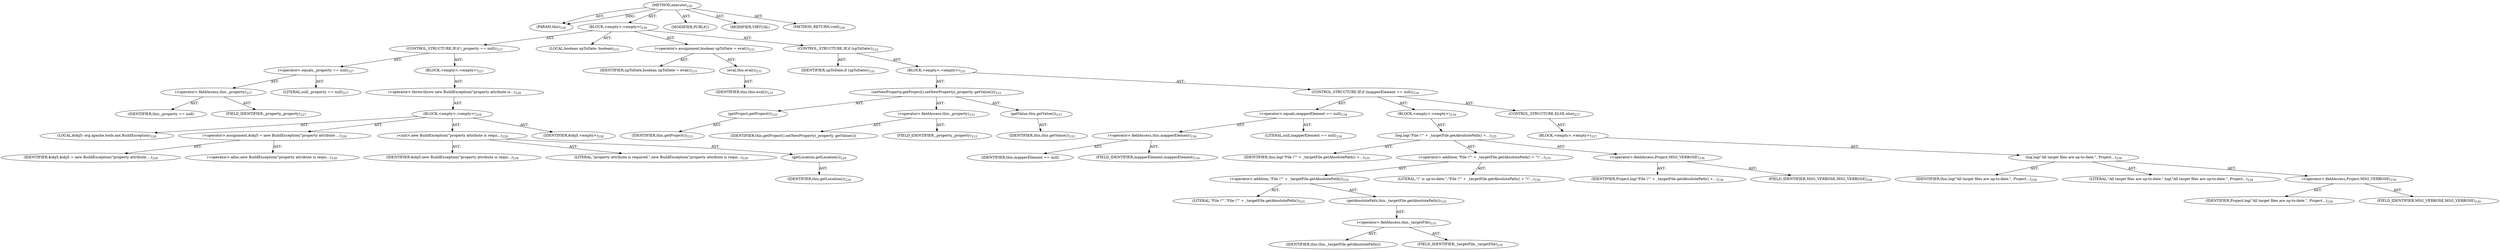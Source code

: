 digraph "execute" {  
"111669149704" [label = <(METHOD,execute)<SUB>226</SUB>> ]
"115964116994" [label = <(PARAM,this)<SUB>226</SUB>> ]
"25769803799" [label = <(BLOCK,&lt;empty&gt;,&lt;empty&gt;)<SUB>226</SUB>> ]
"47244640266" [label = <(CONTROL_STRUCTURE,IF,if (_property == null))<SUB>227</SUB>> ]
"30064771200" [label = <(&lt;operator&gt;.equals,_property == null)<SUB>227</SUB>> ]
"30064771201" [label = <(&lt;operator&gt;.fieldAccess,this._property)<SUB>227</SUB>> ]
"68719476821" [label = <(IDENTIFIER,this,_property == null)> ]
"55834574880" [label = <(FIELD_IDENTIFIER,_property,_property)<SUB>227</SUB>> ]
"90194313245" [label = <(LITERAL,null,_property == null)<SUB>227</SUB>> ]
"25769803800" [label = <(BLOCK,&lt;empty&gt;,&lt;empty&gt;)<SUB>227</SUB>> ]
"30064771202" [label = <(&lt;operator&gt;.throw,throw new BuildException(&quot;property attribute is...)<SUB>228</SUB>> ]
"25769803801" [label = <(BLOCK,&lt;empty&gt;,&lt;empty&gt;)<SUB>228</SUB>> ]
"94489280522" [label = <(LOCAL,$obj5: org.apache.tools.ant.BuildException)<SUB>228</SUB>> ]
"30064771203" [label = <(&lt;operator&gt;.assignment,$obj5 = new BuildException(&quot;property attribute ...)<SUB>228</SUB>> ]
"68719476822" [label = <(IDENTIFIER,$obj5,$obj5 = new BuildException(&quot;property attribute ...)<SUB>228</SUB>> ]
"30064771204" [label = <(&lt;operator&gt;.alloc,new BuildException(&quot;property attribute is requi...)<SUB>228</SUB>> ]
"30064771205" [label = <(&lt;init&gt;,new BuildException(&quot;property attribute is requi...)<SUB>228</SUB>> ]
"68719476823" [label = <(IDENTIFIER,$obj5,new BuildException(&quot;property attribute is requi...)<SUB>228</SUB>> ]
"90194313246" [label = <(LITERAL,&quot;property attribute is required.&quot;,new BuildException(&quot;property attribute is requi...)<SUB>228</SUB>> ]
"30064771206" [label = <(getLocation,getLocation())<SUB>229</SUB>> ]
"68719476743" [label = <(IDENTIFIER,this,getLocation())<SUB>229</SUB>> ]
"68719476824" [label = <(IDENTIFIER,$obj5,&lt;empty&gt;)<SUB>228</SUB>> ]
"94489280523" [label = <(LOCAL,boolean upToDate: boolean)<SUB>231</SUB>> ]
"30064771207" [label = <(&lt;operator&gt;.assignment,boolean upToDate = eval())<SUB>231</SUB>> ]
"68719476825" [label = <(IDENTIFIER,upToDate,boolean upToDate = eval())<SUB>231</SUB>> ]
"30064771208" [label = <(eval,this.eval())<SUB>231</SUB>> ]
"68719476744" [label = <(IDENTIFIER,this,this.eval())<SUB>231</SUB>> ]
"47244640267" [label = <(CONTROL_STRUCTURE,IF,if (upToDate))<SUB>232</SUB>> ]
"68719476826" [label = <(IDENTIFIER,upToDate,if (upToDate))<SUB>232</SUB>> ]
"25769803802" [label = <(BLOCK,&lt;empty&gt;,&lt;empty&gt;)<SUB>232</SUB>> ]
"30064771209" [label = <(setNewProperty,getProject().setNewProperty(_property, getValue()))<SUB>233</SUB>> ]
"30064771210" [label = <(getProject,getProject())<SUB>233</SUB>> ]
"68719476746" [label = <(IDENTIFIER,this,getProject())<SUB>233</SUB>> ]
"30064771211" [label = <(&lt;operator&gt;.fieldAccess,this._property)<SUB>233</SUB>> ]
"68719476827" [label = <(IDENTIFIER,this,getProject().setNewProperty(_property, getValue()))> ]
"55834574881" [label = <(FIELD_IDENTIFIER,_property,_property)<SUB>233</SUB>> ]
"30064771212" [label = <(getValue,this.getValue())<SUB>233</SUB>> ]
"68719476745" [label = <(IDENTIFIER,this,this.getValue())<SUB>233</SUB>> ]
"47244640268" [label = <(CONTROL_STRUCTURE,IF,if (mapperElement == null))<SUB>234</SUB>> ]
"30064771213" [label = <(&lt;operator&gt;.equals,mapperElement == null)<SUB>234</SUB>> ]
"30064771214" [label = <(&lt;operator&gt;.fieldAccess,this.mapperElement)<SUB>234</SUB>> ]
"68719476828" [label = <(IDENTIFIER,this,mapperElement == null)> ]
"55834574882" [label = <(FIELD_IDENTIFIER,mapperElement,mapperElement)<SUB>234</SUB>> ]
"90194313247" [label = <(LITERAL,null,mapperElement == null)<SUB>234</SUB>> ]
"25769803803" [label = <(BLOCK,&lt;empty&gt;,&lt;empty&gt;)<SUB>234</SUB>> ]
"30064771215" [label = <(log,log(&quot;File \&quot;&quot; + _targetFile.getAbsolutePath() +...)<SUB>235</SUB>> ]
"68719476747" [label = <(IDENTIFIER,this,log(&quot;File \&quot;&quot; + _targetFile.getAbsolutePath() +...)<SUB>235</SUB>> ]
"30064771216" [label = <(&lt;operator&gt;.addition,&quot;File \&quot;&quot; + _targetFile.getAbsolutePath() + &quot;\&quot;...)<SUB>235</SUB>> ]
"30064771217" [label = <(&lt;operator&gt;.addition,&quot;File \&quot;&quot; + _targetFile.getAbsolutePath())<SUB>235</SUB>> ]
"90194313248" [label = <(LITERAL,&quot;File \&quot;&quot;,&quot;File \&quot;&quot; + _targetFile.getAbsolutePath())<SUB>235</SUB>> ]
"30064771218" [label = <(getAbsolutePath,this._targetFile.getAbsolutePath())<SUB>235</SUB>> ]
"30064771219" [label = <(&lt;operator&gt;.fieldAccess,this._targetFile)<SUB>235</SUB>> ]
"68719476829" [label = <(IDENTIFIER,this,this._targetFile.getAbsolutePath())> ]
"55834574883" [label = <(FIELD_IDENTIFIER,_targetFile,_targetFile)<SUB>235</SUB>> ]
"90194313249" [label = <(LITERAL,&quot;\&quot; is up-to-date.&quot;,&quot;File \&quot;&quot; + _targetFile.getAbsolutePath() + &quot;\&quot;...)<SUB>236</SUB>> ]
"30064771220" [label = <(&lt;operator&gt;.fieldAccess,Project.MSG_VERBOSE)<SUB>236</SUB>> ]
"68719476830" [label = <(IDENTIFIER,Project,log(&quot;File \&quot;&quot; + _targetFile.getAbsolutePath() +...)<SUB>236</SUB>> ]
"55834574884" [label = <(FIELD_IDENTIFIER,MSG_VERBOSE,MSG_VERBOSE)<SUB>236</SUB>> ]
"47244640269" [label = <(CONTROL_STRUCTURE,ELSE,else)<SUB>237</SUB>> ]
"25769803804" [label = <(BLOCK,&lt;empty&gt;,&lt;empty&gt;)<SUB>237</SUB>> ]
"30064771221" [label = <(log,log(&quot;All target files are up-to-date.&quot;, Project...)<SUB>238</SUB>> ]
"68719476748" [label = <(IDENTIFIER,this,log(&quot;All target files are up-to-date.&quot;, Project...)<SUB>238</SUB>> ]
"90194313250" [label = <(LITERAL,&quot;All target files are up-to-date.&quot;,log(&quot;All target files are up-to-date.&quot;, Project...)<SUB>238</SUB>> ]
"30064771222" [label = <(&lt;operator&gt;.fieldAccess,Project.MSG_VERBOSE)<SUB>239</SUB>> ]
"68719476831" [label = <(IDENTIFIER,Project,log(&quot;All target files are up-to-date.&quot;, Project...)<SUB>239</SUB>> ]
"55834574885" [label = <(FIELD_IDENTIFIER,MSG_VERBOSE,MSG_VERBOSE)<SUB>239</SUB>> ]
"133143986198" [label = <(MODIFIER,PUBLIC)> ]
"133143986199" [label = <(MODIFIER,VIRTUAL)> ]
"128849018888" [label = <(METHOD_RETURN,void)<SUB>226</SUB>> ]
  "111669149704" -> "115964116994"  [ label = "AST: "] 
  "111669149704" -> "25769803799"  [ label = "AST: "] 
  "111669149704" -> "133143986198"  [ label = "AST: "] 
  "111669149704" -> "133143986199"  [ label = "AST: "] 
  "111669149704" -> "128849018888"  [ label = "AST: "] 
  "25769803799" -> "47244640266"  [ label = "AST: "] 
  "25769803799" -> "94489280523"  [ label = "AST: "] 
  "25769803799" -> "30064771207"  [ label = "AST: "] 
  "25769803799" -> "47244640267"  [ label = "AST: "] 
  "47244640266" -> "30064771200"  [ label = "AST: "] 
  "47244640266" -> "25769803800"  [ label = "AST: "] 
  "30064771200" -> "30064771201"  [ label = "AST: "] 
  "30064771200" -> "90194313245"  [ label = "AST: "] 
  "30064771201" -> "68719476821"  [ label = "AST: "] 
  "30064771201" -> "55834574880"  [ label = "AST: "] 
  "25769803800" -> "30064771202"  [ label = "AST: "] 
  "30064771202" -> "25769803801"  [ label = "AST: "] 
  "25769803801" -> "94489280522"  [ label = "AST: "] 
  "25769803801" -> "30064771203"  [ label = "AST: "] 
  "25769803801" -> "30064771205"  [ label = "AST: "] 
  "25769803801" -> "68719476824"  [ label = "AST: "] 
  "30064771203" -> "68719476822"  [ label = "AST: "] 
  "30064771203" -> "30064771204"  [ label = "AST: "] 
  "30064771205" -> "68719476823"  [ label = "AST: "] 
  "30064771205" -> "90194313246"  [ label = "AST: "] 
  "30064771205" -> "30064771206"  [ label = "AST: "] 
  "30064771206" -> "68719476743"  [ label = "AST: "] 
  "30064771207" -> "68719476825"  [ label = "AST: "] 
  "30064771207" -> "30064771208"  [ label = "AST: "] 
  "30064771208" -> "68719476744"  [ label = "AST: "] 
  "47244640267" -> "68719476826"  [ label = "AST: "] 
  "47244640267" -> "25769803802"  [ label = "AST: "] 
  "25769803802" -> "30064771209"  [ label = "AST: "] 
  "25769803802" -> "47244640268"  [ label = "AST: "] 
  "30064771209" -> "30064771210"  [ label = "AST: "] 
  "30064771209" -> "30064771211"  [ label = "AST: "] 
  "30064771209" -> "30064771212"  [ label = "AST: "] 
  "30064771210" -> "68719476746"  [ label = "AST: "] 
  "30064771211" -> "68719476827"  [ label = "AST: "] 
  "30064771211" -> "55834574881"  [ label = "AST: "] 
  "30064771212" -> "68719476745"  [ label = "AST: "] 
  "47244640268" -> "30064771213"  [ label = "AST: "] 
  "47244640268" -> "25769803803"  [ label = "AST: "] 
  "47244640268" -> "47244640269"  [ label = "AST: "] 
  "30064771213" -> "30064771214"  [ label = "AST: "] 
  "30064771213" -> "90194313247"  [ label = "AST: "] 
  "30064771214" -> "68719476828"  [ label = "AST: "] 
  "30064771214" -> "55834574882"  [ label = "AST: "] 
  "25769803803" -> "30064771215"  [ label = "AST: "] 
  "30064771215" -> "68719476747"  [ label = "AST: "] 
  "30064771215" -> "30064771216"  [ label = "AST: "] 
  "30064771215" -> "30064771220"  [ label = "AST: "] 
  "30064771216" -> "30064771217"  [ label = "AST: "] 
  "30064771216" -> "90194313249"  [ label = "AST: "] 
  "30064771217" -> "90194313248"  [ label = "AST: "] 
  "30064771217" -> "30064771218"  [ label = "AST: "] 
  "30064771218" -> "30064771219"  [ label = "AST: "] 
  "30064771219" -> "68719476829"  [ label = "AST: "] 
  "30064771219" -> "55834574883"  [ label = "AST: "] 
  "30064771220" -> "68719476830"  [ label = "AST: "] 
  "30064771220" -> "55834574884"  [ label = "AST: "] 
  "47244640269" -> "25769803804"  [ label = "AST: "] 
  "25769803804" -> "30064771221"  [ label = "AST: "] 
  "30064771221" -> "68719476748"  [ label = "AST: "] 
  "30064771221" -> "90194313250"  [ label = "AST: "] 
  "30064771221" -> "30064771222"  [ label = "AST: "] 
  "30064771222" -> "68719476831"  [ label = "AST: "] 
  "30064771222" -> "55834574885"  [ label = "AST: "] 
  "111669149704" -> "115964116994"  [ label = "DDG: "] 
}
